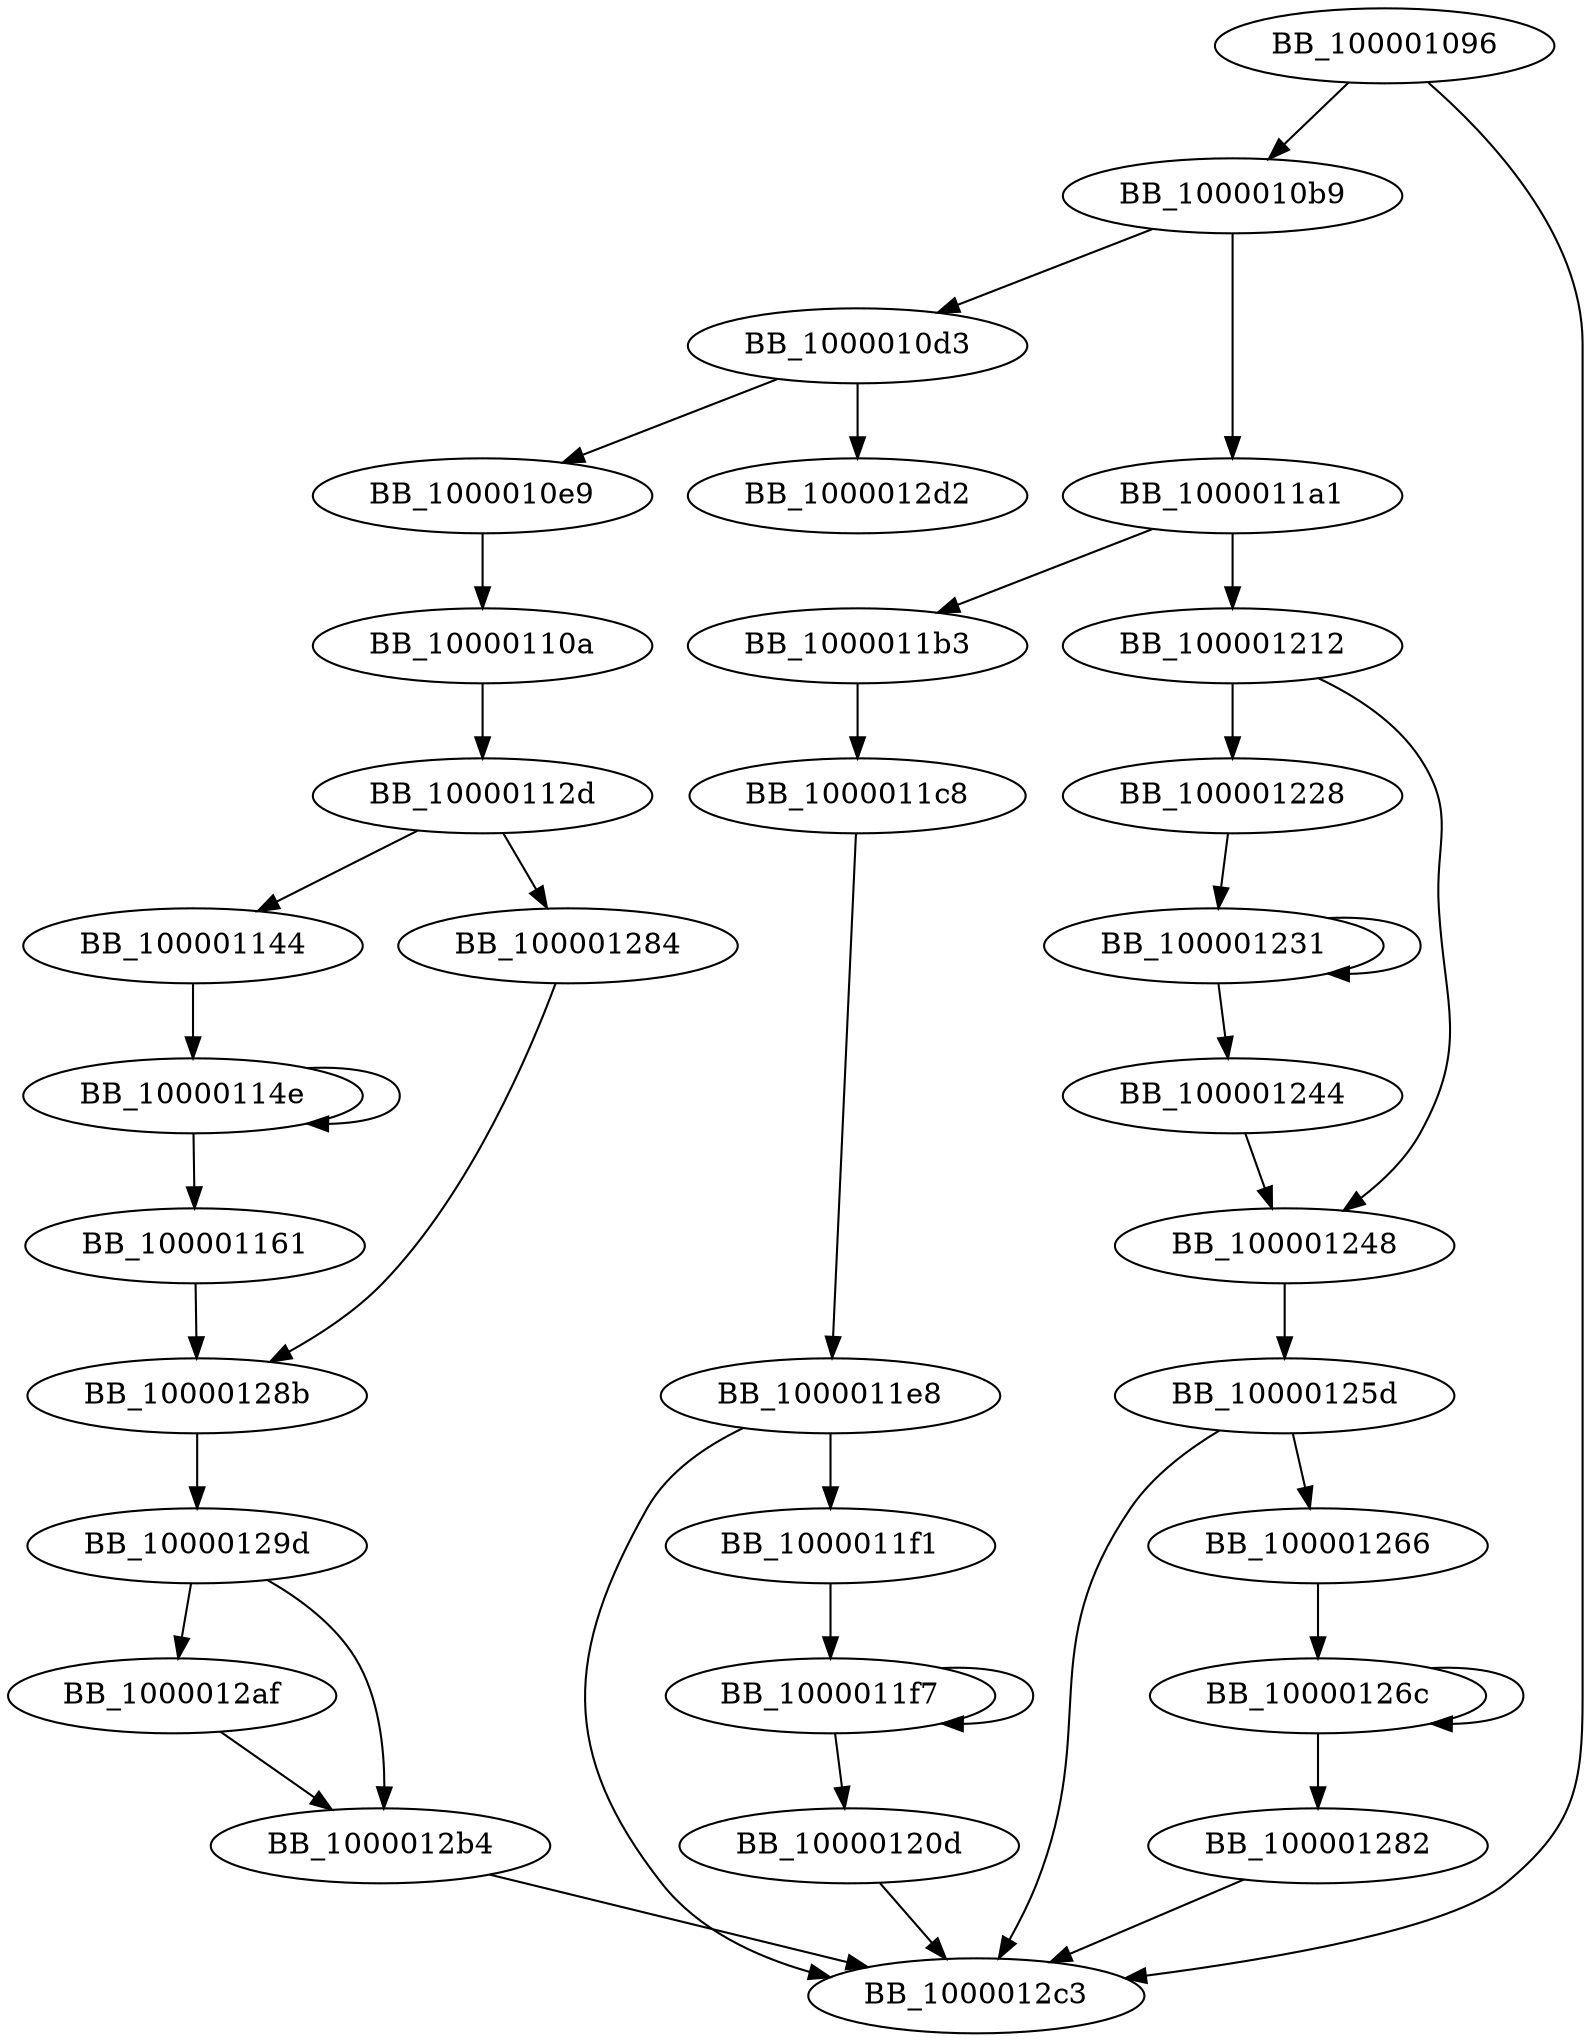 DiGraph __ZNSt6vectorIhSaIhEE15_M_range_insertIPcEEvN9__gnu_cxx17__normal_iteratorIPhS1_EET_S8_St20forward_iterator_tag{
BB_100001096->BB_1000010b9
BB_100001096->BB_1000012c3
BB_1000010b9->BB_1000010d3
BB_1000010b9->BB_1000011a1
BB_1000010d3->BB_1000010e9
BB_1000010d3->BB_1000012d2
BB_1000010e9->BB_10000110a
BB_10000110a->BB_10000112d
BB_10000112d->BB_100001144
BB_10000112d->BB_100001284
BB_100001144->BB_10000114e
BB_10000114e->BB_10000114e
BB_10000114e->BB_100001161
BB_100001161->BB_10000128b
BB_1000011a1->BB_1000011b3
BB_1000011a1->BB_100001212
BB_1000011b3->BB_1000011c8
BB_1000011c8->BB_1000011e8
BB_1000011e8->BB_1000011f1
BB_1000011e8->BB_1000012c3
BB_1000011f1->BB_1000011f7
BB_1000011f7->BB_1000011f7
BB_1000011f7->BB_10000120d
BB_10000120d->BB_1000012c3
BB_100001212->BB_100001228
BB_100001212->BB_100001248
BB_100001228->BB_100001231
BB_100001231->BB_100001231
BB_100001231->BB_100001244
BB_100001244->BB_100001248
BB_100001248->BB_10000125d
BB_10000125d->BB_100001266
BB_10000125d->BB_1000012c3
BB_100001266->BB_10000126c
BB_10000126c->BB_10000126c
BB_10000126c->BB_100001282
BB_100001282->BB_1000012c3
BB_100001284->BB_10000128b
BB_10000128b->BB_10000129d
BB_10000129d->BB_1000012af
BB_10000129d->BB_1000012b4
BB_1000012af->BB_1000012b4
BB_1000012b4->BB_1000012c3
}

